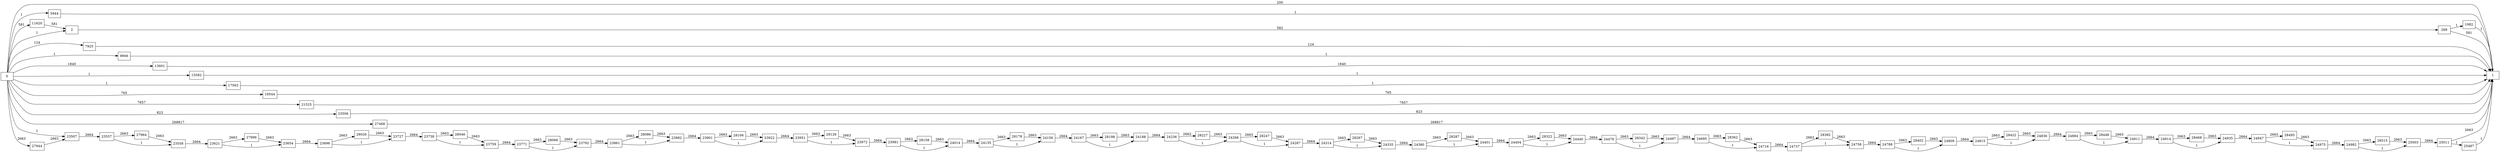 digraph {
	graph [rankdir=LR]
	node [shape=rectangle]
	2 -> 268 [label=582]
	268 -> 1 [label=581]
	268 -> 1982 [label=1]
	1982 -> 1 [label=1]
	5944 -> 1 [label=1]
	7925 -> 1 [label=124]
	9906 -> 1 [label=1]
	11620 -> 2 [label=581]
	13601 -> 1 [label=1840]
	15582 -> 1 [label=1]
	17563 -> 1 [label=1]
	19544 -> 1 [label=765]
	21525 -> 1 [label=7657]
	23506 -> 1 [label=823]
	23507 -> 23537 [label=2664]
	23537 -> 23558 [label=1]
	23537 -> 27964 [label=2663]
	23558 -> 23621 [label=2664]
	23621 -> 23654 [label=1]
	23621 -> 27996 [label=2663]
	23654 -> 23696 [label=2664]
	23696 -> 23727 [label=1]
	23696 -> 28026 [label=2663]
	23727 -> 23738 [label=2664]
	23738 -> 23759 [label=1]
	23738 -> 28046 [label=2663]
	23759 -> 23771 [label=2664]
	23771 -> 23792 [label=1]
	23771 -> 28066 [label=2663]
	23792 -> 23861 [label=2664]
	23861 -> 23882 [label=1]
	23861 -> 28086 [label=2663]
	23882 -> 23901 [label=2664]
	23901 -> 23922 [label=1]
	23901 -> 28106 [label=2663]
	23922 -> 23951 [label=2664]
	23951 -> 23972 [label=1]
	23951 -> 28126 [label=2663]
	23972 -> 23981 [label=2664]
	23981 -> 24014 [label=1]
	23981 -> 28158 [label=2663]
	24014 -> 24135 [label=2664]
	24135 -> 24156 [label=1]
	24135 -> 28178 [label=2663]
	24156 -> 24167 [label=2664]
	24167 -> 24188 [label=1]
	24167 -> 28198 [label=2663]
	24188 -> 24236 [label=2664]
	24236 -> 24266 [label=1]
	24236 -> 28227 [label=2663]
	24266 -> 24287 [label=1]
	24266 -> 28247 [label=2663]
	24287 -> 24314 [label=2664]
	24314 -> 24335 [label=1]
	24314 -> 28267 [label=2663]
	24335 -> 24380 [label=2664]
	24380 -> 24401 [label=1]
	24380 -> 28287 [label=2663]
	24401 -> 24404 [label=2664]
	24404 -> 24440 [label=1]
	24404 -> 28322 [label=2663]
	24440 -> 24476 [label=2664]
	24476 -> 24497 [label=1]
	24476 -> 28342 [label=2663]
	24497 -> 24695 [label=2664]
	24695 -> 24716 [label=1]
	24695 -> 28362 [label=2663]
	24716 -> 24737 [label=2664]
	24737 -> 24758 [label=1]
	24737 -> 28382 [label=2663]
	24758 -> 24788 [label=2664]
	24788 -> 24809 [label=1]
	24788 -> 28402 [label=2663]
	24809 -> 24815 [label=2664]
	24815 -> 24836 [label=1]
	24815 -> 28422 [label=2663]
	24836 -> 24884 [label=2664]
	24884 -> 24911 [label=1]
	24884 -> 28448 [label=2663]
	24911 -> 24914 [label=2664]
	24914 -> 24935 [label=1]
	24914 -> 28468 [label=2663]
	24935 -> 24947 [label=2664]
	24947 -> 24975 [label=1]
	24947 -> 28495 [label=2663]
	24975 -> 24982 [label=2664]
	24982 -> 25003 [label=1]
	24982 -> 28515 [label=2663]
	25003 -> 25011 [label=2664]
	25011 -> 1 [label=2663]
	25011 -> 25487 [label=1]
	25487 -> 1 [label=1]
	27468 -> 1 [label=268817]
	27944 -> 23507 [label=2663]
	27964 -> 23558 [label=2663]
	27996 -> 23654 [label=2663]
	28026 -> 23727 [label=2663]
	28046 -> 23759 [label=2663]
	28066 -> 23792 [label=2663]
	28086 -> 23882 [label=2663]
	28106 -> 23922 [label=2663]
	28126 -> 23972 [label=2663]
	28158 -> 24014 [label=2663]
	28178 -> 24156 [label=2663]
	28198 -> 24188 [label=2663]
	28227 -> 24266 [label=2663]
	28247 -> 24287 [label=2663]
	28267 -> 24335 [label=2663]
	28287 -> 24401 [label=2663]
	28322 -> 24440 [label=2663]
	28342 -> 24497 [label=2663]
	28362 -> 24716 [label=2663]
	28382 -> 24758 [label=2663]
	28402 -> 24809 [label=2663]
	28422 -> 24836 [label=2663]
	28448 -> 24911 [label=2663]
	28468 -> 24935 [label=2663]
	28495 -> 24975 [label=2663]
	28515 -> 25003 [label=2663]
	0 -> 2 [label=1]
	0 -> 23507 [label=1]
	0 -> 1 [label=200]
	0 -> 5944 [label=1]
	0 -> 7925 [label=124]
	0 -> 9906 [label=1]
	0 -> 11620 [label=581]
	0 -> 13601 [label=1840]
	0 -> 15582 [label=1]
	0 -> 17563 [label=1]
	0 -> 19544 [label=765]
	0 -> 21525 [label=7657]
	0 -> 23506 [label=823]
	0 -> 27468 [label=268817]
	0 -> 27944 [label=2663]
}
